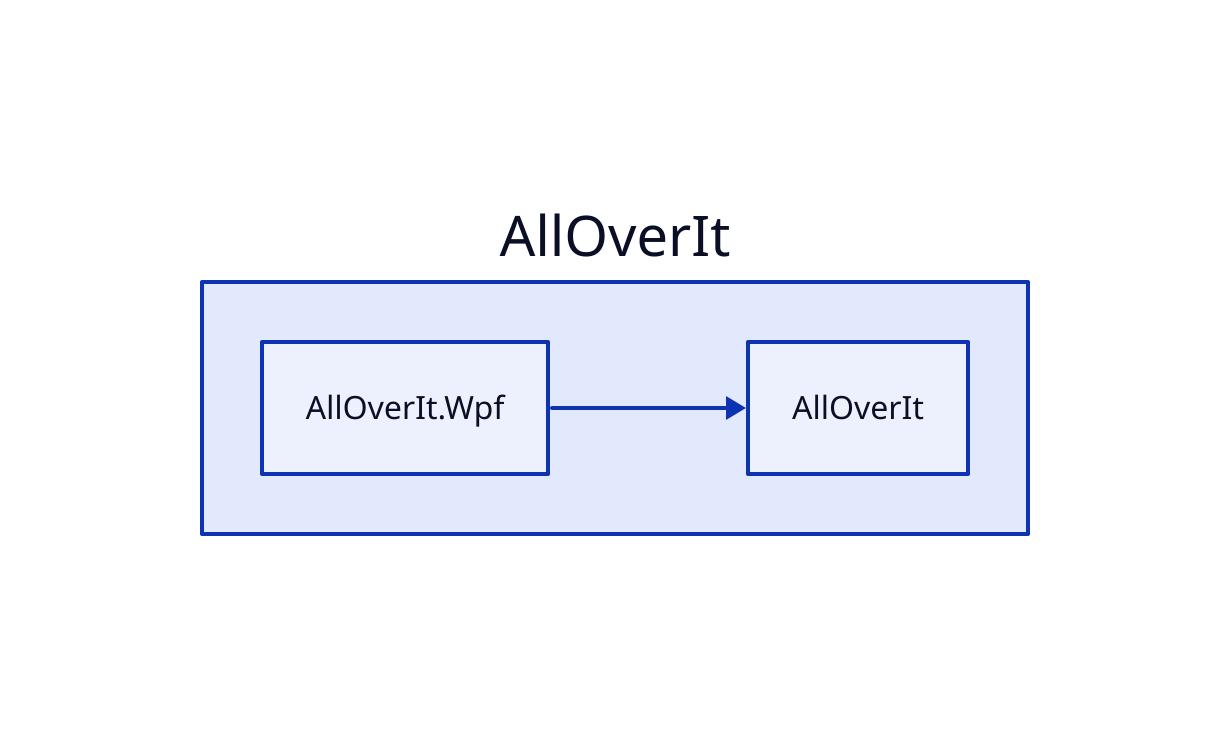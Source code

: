 direction: right

aoi: AllOverIt
aoi.alloverit-wpf: AllOverIt.Wpf
aoi.alloverit: AllOverIt

aoi.alloverit <- aoi.alloverit-wpf
